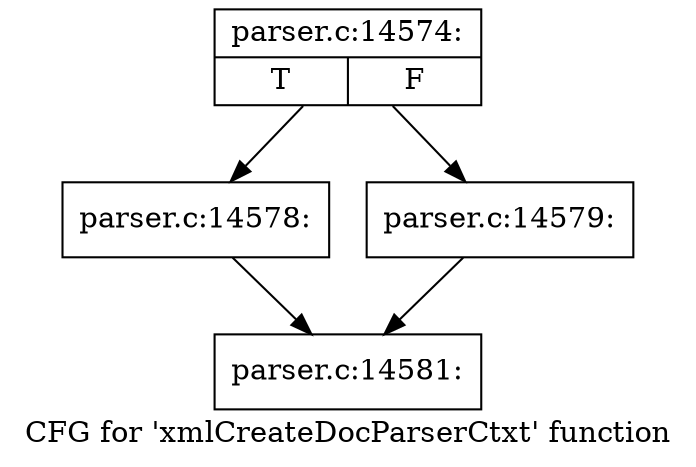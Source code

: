 digraph "CFG for 'xmlCreateDocParserCtxt' function" {
	label="CFG for 'xmlCreateDocParserCtxt' function";

	Node0x55d73bf308b0 [shape=record,label="{parser.c:14574:|{<s0>T|<s1>F}}"];
	Node0x55d73bf308b0 -> Node0x55d73bf316f0;
	Node0x55d73bf308b0 -> Node0x55d73bf31740;
	Node0x55d73bf316f0 [shape=record,label="{parser.c:14578:}"];
	Node0x55d73bf316f0 -> Node0x55d73bf30ee0;
	Node0x55d73bf31740 [shape=record,label="{parser.c:14579:}"];
	Node0x55d73bf31740 -> Node0x55d73bf30ee0;
	Node0x55d73bf30ee0 [shape=record,label="{parser.c:14581:}"];
}
